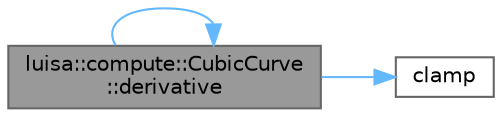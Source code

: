digraph "luisa::compute::CubicCurve::derivative"
{
 // LATEX_PDF_SIZE
  bgcolor="transparent";
  edge [fontname=Helvetica,fontsize=10,labelfontname=Helvetica,labelfontsize=10];
  node [fontname=Helvetica,fontsize=10,shape=box,height=0.2,width=0.4];
  rankdir="LR";
  Node1 [id="Node000001",label="luisa::compute::CubicCurve\l::derivative",height=0.2,width=0.4,color="gray40", fillcolor="grey60", style="filled", fontcolor="black",tooltip=" "];
  Node1 -> Node2 [id="edge3_Node000001_Node000002",color="steelblue1",style="solid",tooltip=" "];
  Node2 [id="Node000002",label="clamp",height=0.2,width=0.4,color="grey40", fillcolor="white", style="filled",URL="$utility_2utility_8h.html#a91208790b39e8805560d91db557c2f9c",tooltip=" "];
  Node1 -> Node1 [id="edge4_Node000001_Node000001",color="steelblue1",style="solid",tooltip=" "];
}

